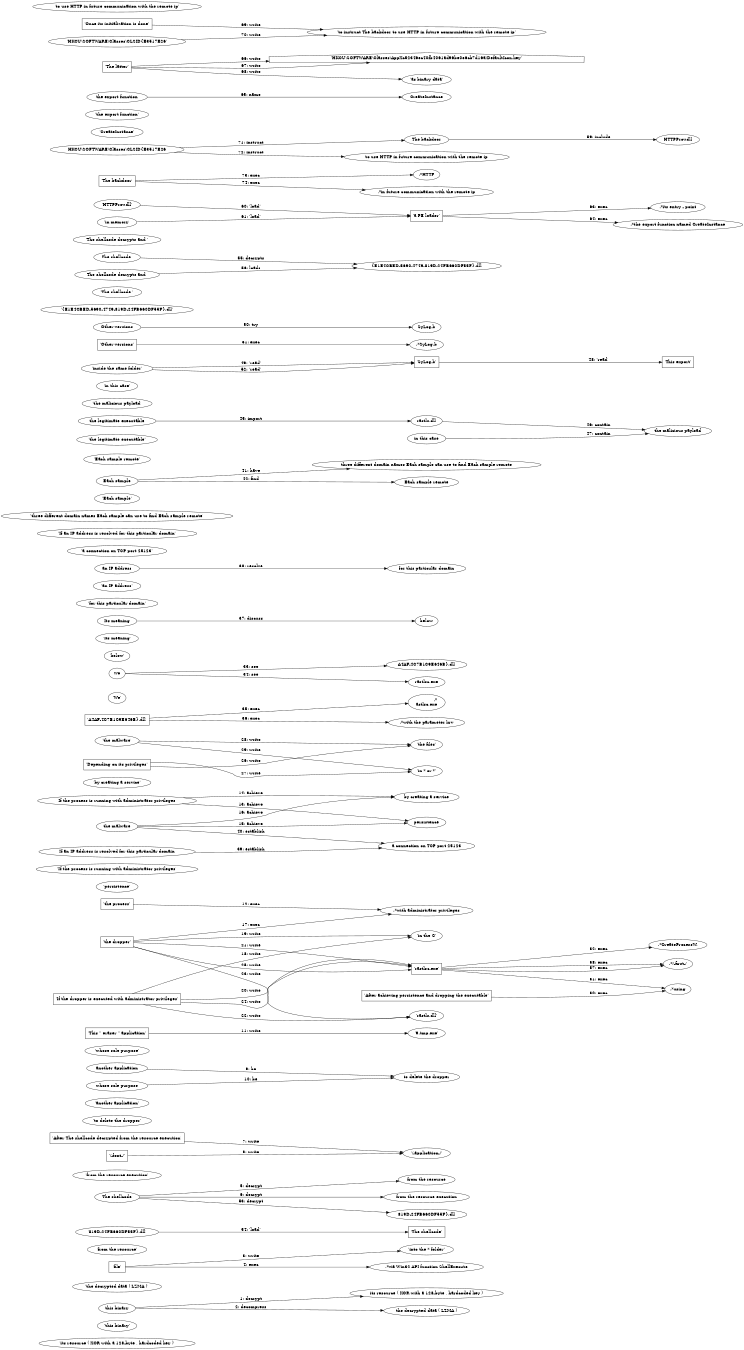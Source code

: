 digraph "OceanLotus.dot" {
rankdir="LR"
size="9"
fixedsize="false"
splines="true"
nodesep=0.3
ranksep=0
fontsize=10
overlap="scalexy"
engine= "neato"
	"'its resource ( XOR with a 128-byte , hardcoded key )'" [node_type=file shape=ellipse]
	"'this binary'" [node_type=file shape=ellipse]
	"this binary" -> "its resource ( XOR with a 128-byte , hardcoded key )" [label="1: decrypt"]
	"'the decrypted data ( LZMA )'" [node_type=file shape=ellipse]
	"'this binary'" [node_type=file shape=ellipse]
	"this binary" -> "the decrypted data ( LZMA )" [label="2: decompress"]
	"'into the * folder'" [node_type=file shape=ellipse]
	"'file'" [node_type=Process shape=box]
	"'file'" -> "'into the * folder'" [label="3: write"]
	"'file'" [node_type=Process shape=box]
	".*\via Win32 API function ShellExecute" [node_type=File shape=ellipse]
	"'file'" -> ".*\via Win32 API function ShellExecute" [label="4: exec"]
	"'from the resource'" [node_type=file shape=ellipse]
	"'The shellcode'" [node_type=file shape=ellipse]
	"The shellcode" -> "from the resource" [label="5: decrypt"]
	"'from the resource execution'" [node_type=file shape=ellipse]
	"'The shellcode'" [node_type=file shape=ellipse]
	"The shellcode" -> "from the resource execution" [label="6: decrypt"]
	"'/-application-/'" [node_type=file shape=ellipse]
	"'After The shellcode decrypted from the resource execution'" [node_type=Process shape=box]
	"'After The shellcode decrypted from the resource execution'" -> "'/-application-/'" [label="7: write"]
	"'/-application-/'" [node_type=file shape=ellipse]
	"'/-font-/'" [node_type=Process shape=box]
	"'/-font-/'" -> "'/-application-/'" [label="8: write"]
	"'to delete the dropper'" [node_type=file shape=ellipse]
	"'another application'" [node_type=file shape=ellipse]
	"another application" -> "to delete the dropper" [label="9: be"]
	"'to delete the dropper'" [node_type=file shape=ellipse]
	"'whose sole purpose'" [node_type=file shape=ellipse]
	"whose sole purpose" -> "to delete the dropper" [label="10: be"]
	"'9.tmp.exe'" [node_type=file shape=ellipse]
	"'This \" eraser \" application'" [node_type=Process shape=box]
	"'This \" eraser \" application'" -> "'9.tmp.exe'" [label="11: write"]
	"'the process'" [node_type=Process shape=box]
	".*\with administrator privileges" [node_type=File shape=ellipse]
	"'the process'" -> ".*\with administrator privileges" [label="12: exec"]
	"'persistence'" [node_type=file shape=ellipse]
	"'If the process is running with administrator privileges'" [node_type=file shape=ellipse]
	"If the process is running with administrator privileges" -> persistence [label="13: achieve"]
	"'by creating a service'" [node_type=file shape=ellipse]
	"'If the process is running with administrator privileges'" [node_type=file shape=ellipse]
	"If the process is running with administrator privileges" -> "by creating a service" [label="14: achieve"]
	"'persistence'" [node_type=file shape=ellipse]
	"'the malware'" [node_type=file shape=ellipse]
	"the malware" -> persistence [label="15: achieve"]
	"'by creating a service'" [node_type=file shape=ellipse]
	"'the malware'" [node_type=file shape=ellipse]
	"the malware" -> "by creating a service" [label="16: achieve"]
	"'the dropper'" [node_type=Process shape=box]
	".*\with administrator privileges" [node_type=File shape=ellipse]
	"'the dropper'" -> ".*\with administrator privileges" [label="17: exec"]
	"'in the C'" [node_type=file shape=ellipse]
	"'If the dropper is executed with administrator privileges'" [node_type=Process shape=box]
	"'If the dropper is executed with administrator privileges'" -> "'in the C'" [label="18: write"]
	"'in the C'" [node_type=file shape=ellipse]
	"'the dropper'" [node_type=Process shape=box]
	"'the dropper'" -> "'in the C'" [label="19: write"]
	"'rastlsc.exe'" [node_type=file shape=ellipse]
	"'If the dropper is executed with administrator privileges'" [node_type=Process shape=box]
	"'If the dropper is executed with administrator privileges'" -> "'rastlsc.exe'" [label="20: write"]
	"'rastlsc.exe'" [node_type=file shape=ellipse]
	"'the dropper'" [node_type=Process shape=box]
	"'the dropper'" -> "'rastlsc.exe'" [label="21: write"]
	"'rastls.dll'" [node_type=file shape=ellipse]
	"'If the dropper is executed with administrator privileges'" [node_type=Process shape=box]
	"'If the dropper is executed with administrator privileges'" -> "'rastls.dll'" [label="22: write"]
	"'rastls.dll'" [node_type=file shape=ellipse]
	"'the dropper'" [node_type=Process shape=box]
	"'the dropper'" -> "'rastls.dll'" [label="23: write"]
	"'rastlsc.exe'" [node_type=file shape=ellipse]
	"'If the dropper is executed with administrator privileges'" [node_type=Process shape=box]
	"'If the dropper is executed with administrator privileges'" -> "'rastlsc.exe'" [label="24: write"]
	"'rastlsc.exe'" [node_type=file shape=ellipse]
	"'the dropper'" [node_type=Process shape=box]
	"'the dropper'" -> "'rastlsc.exe'" [label="25: write"]
	"'the files'" [node_type=file shape=ellipse]
	"'Depending on its privileges'" [node_type=Process shape=box]
	"'Depending on its privileges'" -> "'the files'" [label="26: write"]
	"'in * or *'" [node_type=file shape=ellipse]
	"'Depending on its privileges'" [node_type=Process shape=box]
	"'Depending on its privileges'" -> "'in * or *'" [label="27: write"]
	"'the files'" [node_type=file shape=ellipse]
	"'the malware'" [node_type=Process shape=box]
	"'the malware'" -> "'the files'" [label="28: write"]
	"'in * or *'" [node_type=file shape=ellipse]
	"'the malware'" [node_type=Process shape=box]
	"'the malware'" -> "'in * or *'" [label="29: write"]
	"'After achieving persistence and dropping the executable'" [node_type=Process shape=box]
	".*\using" [node_type=File shape=ellipse]
	"'After achieving persistence and dropping the executable'" -> ".*\using" [label="30: exec"]
	"'rastlsc.exe'" [node_type=Process shape=box]
	".*\using" [node_type=File shape=ellipse]
	"'rastlsc.exe'" -> ".*\using" [label="31: exec"]
	"'rastlsc.exe'" [node_type=Process shape=box]
	".*\CreateProcessW." [node_type=File shape=ellipse]
	"'rastlsc.exe'" -> ".*\CreateProcessW." [label="32: exec"]
	"'A4AF-4C7B1C9E646B}.dll'" [node_type=file shape=ellipse]
	"'We'" [node_type=file shape=ellipse]
	We -> "A4AF-4C7B1C9E646B}.dll" [label="33: see"]
	"'rastlsc.exe'" [node_type=file shape=ellipse]
	"'We'" [node_type=file shape=ellipse]
	We -> "rastlsc.exe" [label="34: see"]
	"'A4AF-4C7B1C9E646B}.dll'" [node_type=Process shape=box]
	".*\rastlsc.exe" [node_type=File shape=ellipse]
	"'A4AF-4C7B1C9E646B}.dll'" -> ".*\rastlsc.exe" [label="35: exec"]
	"'A4AF-4C7B1C9E646B}.dll'" [node_type=Process shape=box]
	".*\with the parameter krv" [node_type=File shape=ellipse]
	"'A4AF-4C7B1C9E646B}.dll'" -> ".*\with the parameter krv" [label="36: exec"]
	"'below'" [node_type=file shape=ellipse]
	"'Its meaning'" [node_type=file shape=ellipse]
	"Its meaning" -> below [label="37: discuss"]
	"'for this particular domain'" [node_type=file shape=ellipse]
	"'an IP address'" [node_type=file shape=ellipse]
	"an IP address" -> "for this particular domain" [label="38: resolve"]
	"'a connection on TCP port 25123'" [node_type=file shape=ellipse]
	"'If an IP address is resolved for this particular domain'" [node_type=file shape=ellipse]
	"If an IP address is resolved for this particular domain" -> "a connection on TCP port 25123" [label="39: establish"]
	"'a connection on TCP port 25123'" [node_type=file shape=ellipse]
	"'the malware'" [node_type=file shape=ellipse]
	"the malware" -> "a connection on TCP port 25123" [label="40: establish"]
	"'three different domain names Each sample can use to find Each sample remote'" [node_type=file shape=ellipse]
	"'Each sample'" [node_type=file shape=ellipse]
	"Each sample" -> "three different domain names Each sample can use to find Each sample remote" [label="41: have"]
	"'Each sample remote'" [node_type=file shape=ellipse]
	"'Each sample'" [node_type=file shape=ellipse]
	"Each sample" -> "Each sample remote" [label="42: find"]
	"'rastls.dll'" [node_type=file shape=ellipse]
	"'the legitimate executable'" [node_type=file shape=ellipse]
	"the legitimate executable" -> "rastls.dll" [label="45: import"]
	"'the malicious payload'" [node_type=file shape=ellipse]
	"'rastls.dll'" [node_type=file shape=ellipse]
	"rastls.dll" -> "the malicious payload" [label="46: contain"]
	"'the malicious payload'" [node_type=file shape=ellipse]
	"'in this case'" [node_type=file shape=ellipse]
	"in this case" -> "the malicious payload" [label="47: contain"]
	"'SyLog.b'" [node_type=file shape=ellipse]
	"'This export'" [node_type=Process shape=box]
	"'SyLog.b'" -> "'This export'" [label="48: 'read'"]
	"'inside the same folder'" [node_type=file shape=ellipse]
	"'SyLog.b'" [node_type=Process shape=box]
	"'inside the same folder'" -> "'SyLog.b'" [label="49: 'read'"]
	"'SyLog.b'" [node_type=file shape=ellipse]
	"'Other versions'" [node_type=file shape=ellipse]
	"Other versions" -> "SyLog.b" [label="50: try"]
	"'Other versions'" [node_type=Process shape=box]
	".*\SyLog.b" [node_type=File shape=ellipse]
	"'Other versions'" -> ".*\SyLog.b" [label="51: exec"]
	"'inside the same folder'" [node_type=file shape=ellipse]
	"'SyLog.b'" [node_type=Process shape=box]
	"'inside the same folder'" -> "'SyLog.b'" [label="52: 'read'"]
	"'819D-24FB660DF55F}.dll'" [node_type=file shape=ellipse]
	"'The shellcode'" [node_type=file shape=ellipse]
	"The shellcode" -> "819D-24FB660DF55F}.dll" [label="53: decrypt"]
	"'819D-24FB660DF55F}.dll'" [node_type=file shape=ellipse]
	"'The shellcode'" [node_type=Process shape=box]
	"'819D-24FB660DF55F}.dll'" -> "'The shellcode'" [label="54: 'load'"]
	"'{E1E4CBED-5690-4749-819D-24FB660DF55F}.dll'" [node_type=file shape=ellipse]
	"'The shellcode '" [node_type=file shape=ellipse]
	"The shellcode " -> "{E1E4CBED-5690-4749-819D-24FB660DF55F}.dll" [label="55: decrypts"]
	"'{E1E4CBED-5690-4749-819D-24FB660DF55F}.dll'" [node_type=file shape=ellipse]
	"'The shellcode decrypts and '" [node_type=file shape=ellipse]
	"The shellcode decrypts and " -> "{E1E4CBED-5690-4749-819D-24FB660DF55F}.dll" [label="56: loads"]
	"'rastlsc.exe'" [node_type=Process shape=box]
	".*\/-first-/" [node_type=File shape=ellipse]
	"'rastlsc.exe'" -> ".*\/-first-/" [label="57: exec"]
	"'rastlsc.exe'" [node_type=Process shape=box]
	".*\/-first-/" [node_type=File shape=ellipse]
	"'rastlsc.exe'" -> ".*\/-first-/" [label="58: exec"]
	"'HTTPProv.dll'" [node_type=file shape=ellipse]
	"'The backdoor'" [node_type=file shape=ellipse]
	"The backdoor" -> "HTTPProv.dll" [label="59: include"]
	"'HTTPProv.dll'" [node_type=file shape=ellipse]
	"'a PE loader'" [node_type=Process shape=box]
	"'HTTPProv.dll'" -> "'a PE loader'" [label="60: 'load'"]
	"'in memory'" [node_type=file shape=ellipse]
	"'a PE loader'" [node_type=Process shape=box]
	"'in memory'" -> "'a PE loader'" [label="61: 'load'"]
	"'a PE loader'" [node_type=Process shape=box]
	".*\its entry - point" [node_type=File shape=ellipse]
	"'a PE loader'" -> ".*\its entry - point" [label="63: exec"]
	"'a PE loader'" [node_type=Process shape=box]
	".*\the export function named CreateInstance" [node_type=File shape=ellipse]
	"'a PE loader'" -> ".*\the export function named CreateInstance" [label="64: exec"]
	"'CreateInstance'" [node_type=file shape=ellipse]
	"'the export function'" [node_type=file shape=ellipse]
	"the export function" -> CreateInstance [label="65: name"]
	"'HKCU\\SOFTWARE\\Classes\\AppXc52346ec40fb4061ad96be0e6cb7d16a\\DefaultIcon.key'" [node_type=registry shape=house]
	"'The latter'" [node_type=Process shape=box]
	"'The latter'" -> "'HKCU\\SOFTWARE\\Classes\\AppXc52346ec40fb4061ad96be0e6cb7d16a\\DefaultIcon.key'" [label="66: write"]
	"'HKCU\\SOFTWARE\\Classes\\AppXc52346ec40fb4061ad96be0e6cb7d16a\\DefaultIcon.key'" [node_type=registry shape=house]
	"'The latter'" [node_type=Process shape=box]
	"'The latter'" -> "'HKCU\\SOFTWARE\\Classes\\AppXc52346ec40fb4061ad96be0e6cb7d16a\\DefaultIcon.key'" [label="67: write"]
	"'as binary data'" [node_type=file shape=ellipse]
	"'The latter'" [node_type=Process shape=box]
	"'The latter'" -> "'as binary data'" [label="68: write"]
	"'to instruct The backdoor to use HTTP in future communication with the remote ip'" [node_type=file shape=ellipse]
	"'Once its initialization is done'" [node_type=Process shape=box]
	"'Once its initialization is done'" -> "'to instruct The backdoor to use HTTP in future communication with the remote ip'" [label="69: write"]
	"'to instruct The backdoor to use HTTP in future communication with the remote ip'" [node_type=file shape=ellipse]
	"'HKCU\\SOFTWARE\\Classes\\CLSID{E3517E26'" [node_type=Process shape=box]
	"'HKCU\\SOFTWARE\\Classes\\CLSID{E3517E26'" -> "'to instruct The backdoor to use HTTP in future communication with the remote ip'" [label="70: write"]
	"'The backdoor'" [node_type=file shape=ellipse]
	"'HKCU\\SOFTWARE\\Classes\\CLSID{E3517E26'" [node_type=file shape=ellipse]
	"HKCU\\SOFTWARE\\Classes\\CLSID{E3517E26" -> "The backdoor" [label="71: instruct"]
	"'to use HTTP in future communication with the remote ip'" [node_type=file shape=ellipse]
	"'HKCU\\SOFTWARE\\Classes\\CLSID{E3517E26'" [node_type=file shape=ellipse]
	"HKCU\\SOFTWARE\\Classes\\CLSID{E3517E26" -> "to use HTTP in future communication with the remote ip" [label="72: instruct"]
	"'The backdoor'" [node_type=Process shape=box]
	".*\HTTP" [node_type=File shape=ellipse]
	"'The backdoor'" -> ".*\HTTP" [label="73: exec"]
	"'The backdoor'" [node_type=Process shape=box]
	".*\in future communication with the remote ip" [node_type=File shape=ellipse]
	"'The backdoor'" -> ".*\in future communication with the remote ip" [label="74: exec"]
}
